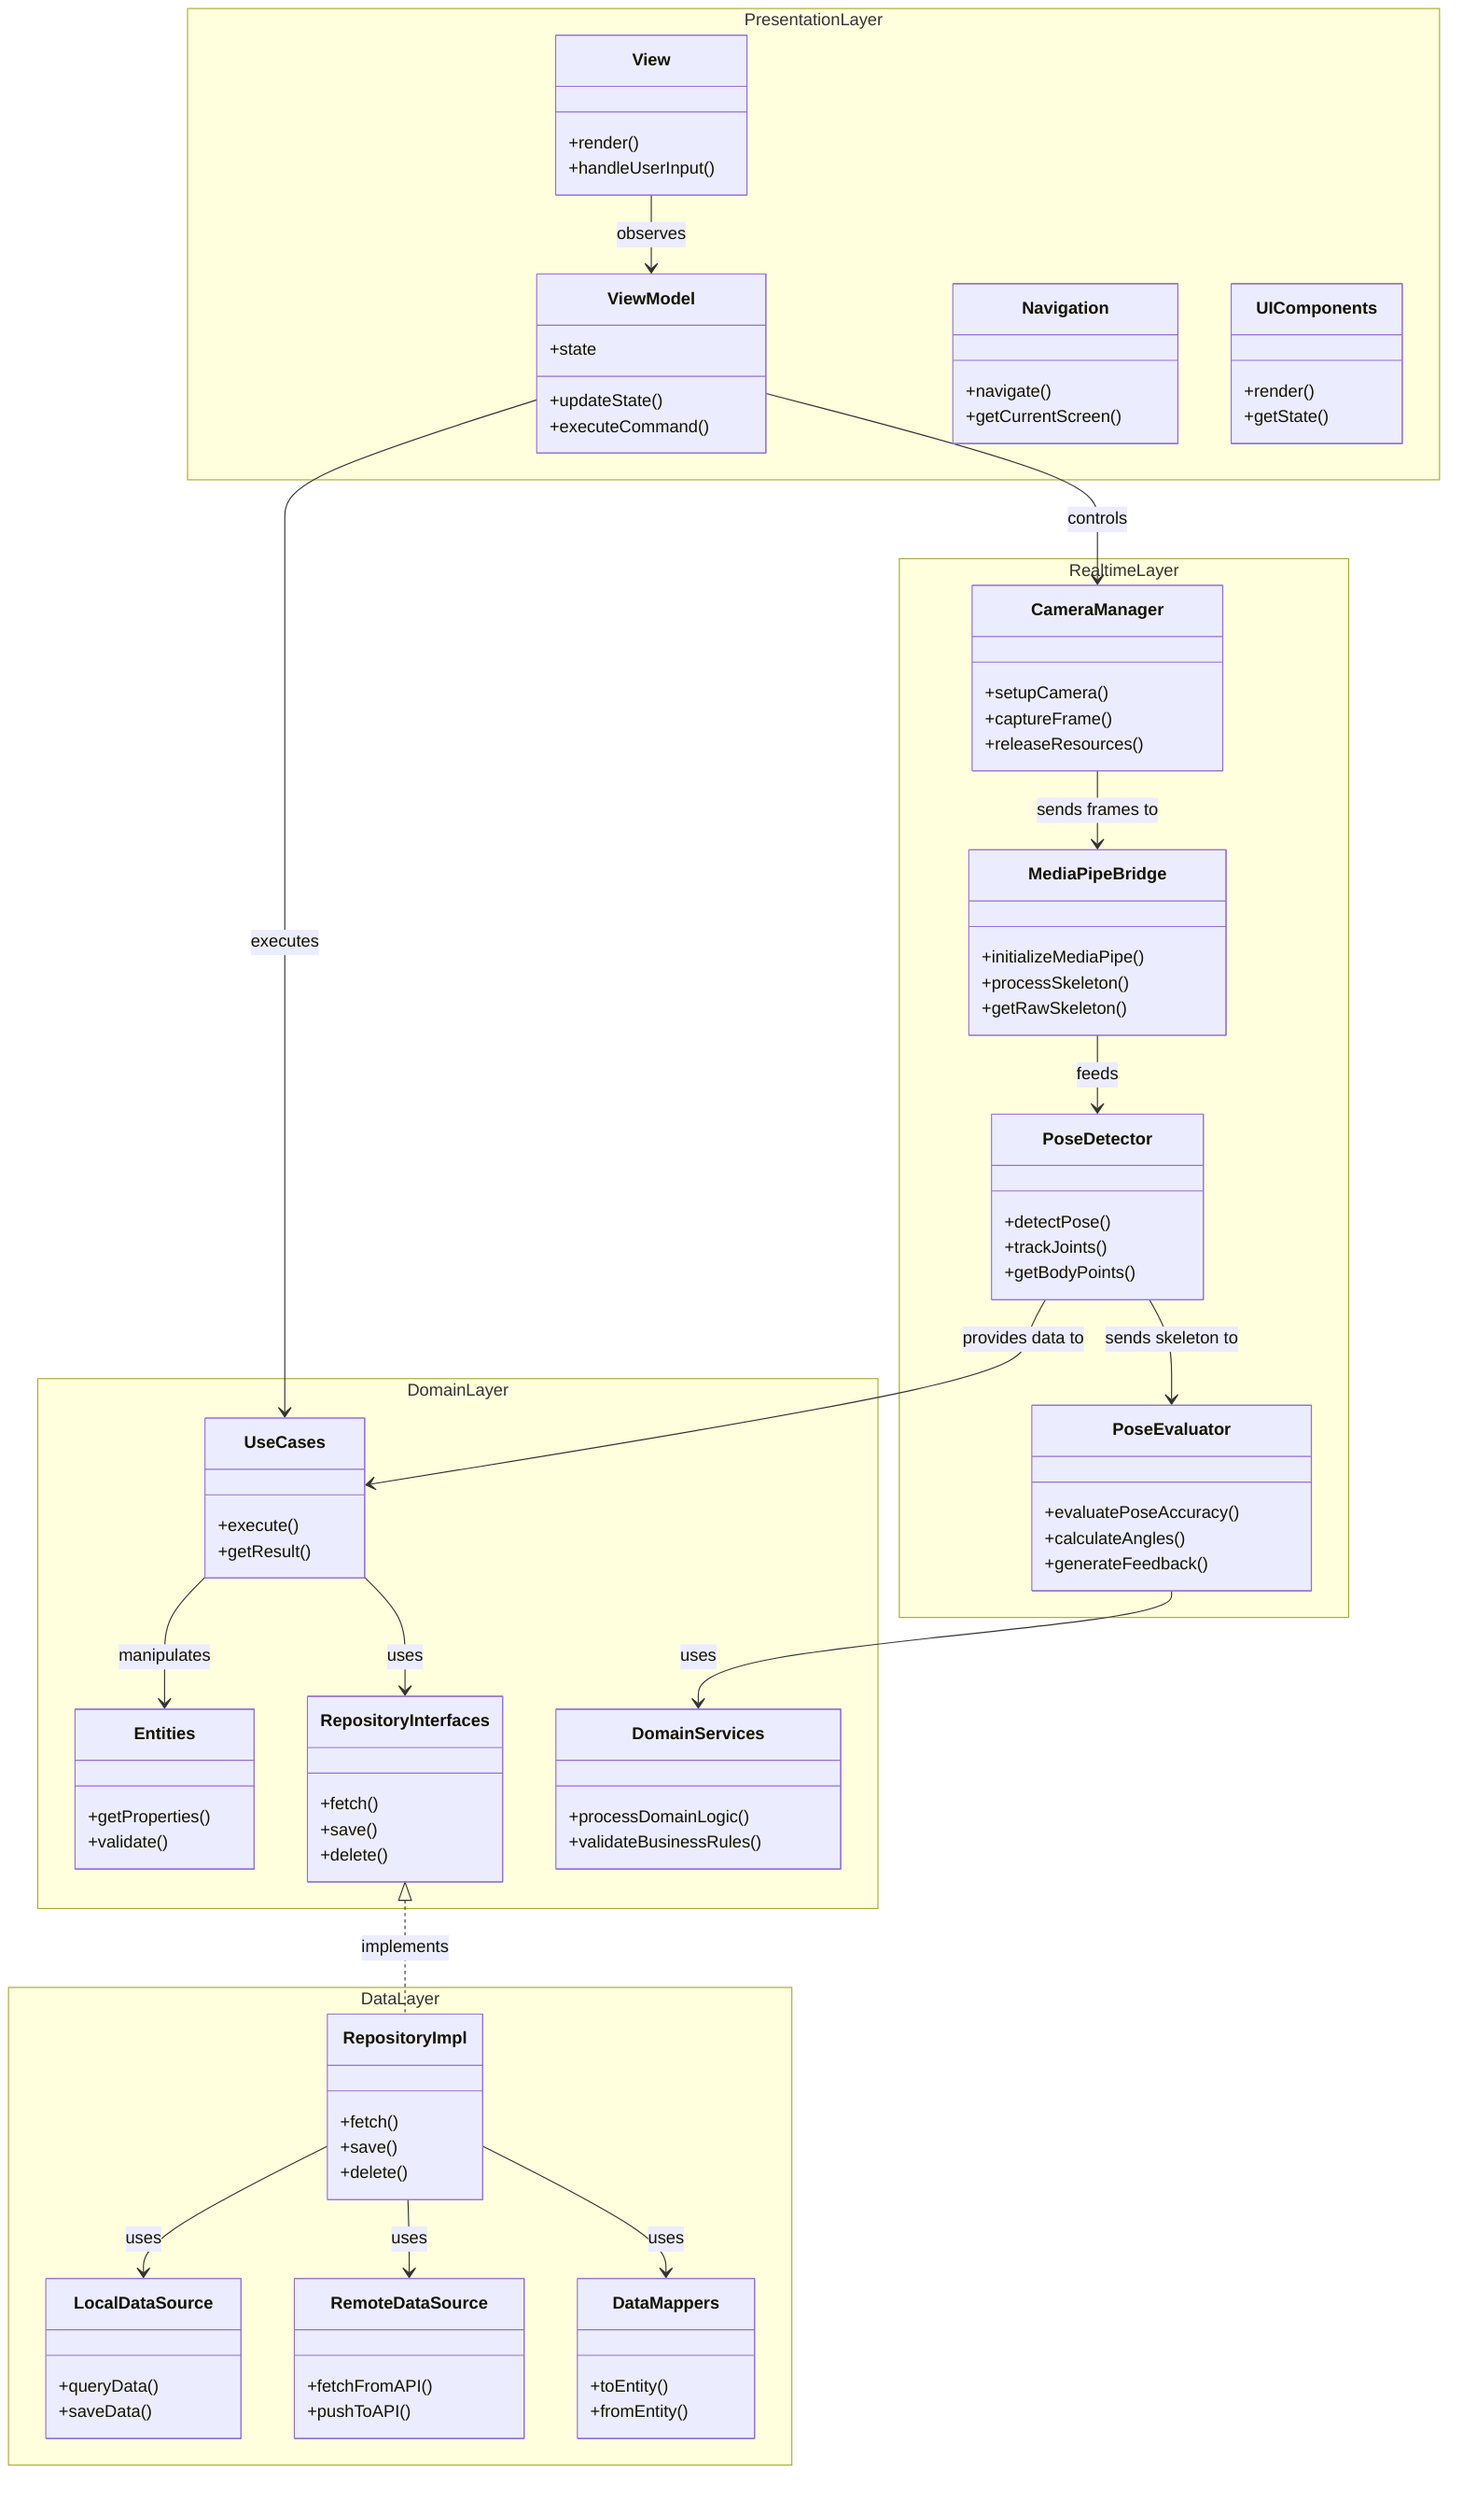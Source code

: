 classDiagram
    %% レイヤー定義
    namespace PresentationLayer {
        class View {
            +render()
            +handleUserInput()
        }
        class ViewModel {
            +state
            +updateState()
            +executeCommand()
        }
        class Navigation {
            +navigate()
            +getCurrentScreen()
        }
        class UIComponents {
            +render()
            +getState()
        }
    }
    
    namespace DomainLayer {
        class UseCases {
            +execute()
            +getResult()
        }
        class Entities {
            +getProperties()
            +validate()
        }
        class RepositoryInterfaces {
            +fetch()
            +save()
            +delete()
        }
        class DomainServices {
            +processDomainLogic()
            +validateBusinessRules()
        }
    }
    
    namespace DataLayer {
        class RepositoryImpl {
            +fetch()
            +save()
            +delete()
        }
        class LocalDataSource {
            +queryData()
            +saveData()
        }
        class RemoteDataSource {
            +fetchFromAPI()
            +pushToAPI()
        }
        class DataMappers {
            +toEntity()
            +fromEntity()
        }
    }
    
    namespace RealtimeLayer {
        class CameraManager {
            +setupCamera()
            +captureFrame()
            +releaseResources()
        }
        class MediaPipeBridge {
            +initializeMediaPipe()
            +processSkeleton()
            +getRawSkeleton()
        }
        class PoseDetector {
            +detectPose()
            +trackJoints()
            +getBodyPoints()
        }
        class PoseEvaluator {
            +evaluatePoseAccuracy()
            +calculateAngles()
            +generateFeedback()
        }
    }
    
    %% レイヤー間の関係
    View --> ViewModel : observes
    ViewModel --> UseCases : executes
    UseCases --> RepositoryInterfaces : uses
    UseCases --> Entities : manipulates
    RepositoryInterfaces <|.. RepositoryImpl : implements
    RepositoryImpl --> LocalDataSource : uses
    RepositoryImpl --> RemoteDataSource : uses
    RepositoryImpl --> DataMappers : uses
    ViewModel --> CameraManager : controls
    PoseDetector --> UseCases : provides data to
    MediaPipeBridge --> PoseDetector : feeds
    CameraManager --> MediaPipeBridge : sends frames to
    PoseDetector --> PoseEvaluator : sends skeleton to
    PoseEvaluator --> DomainServices : uses